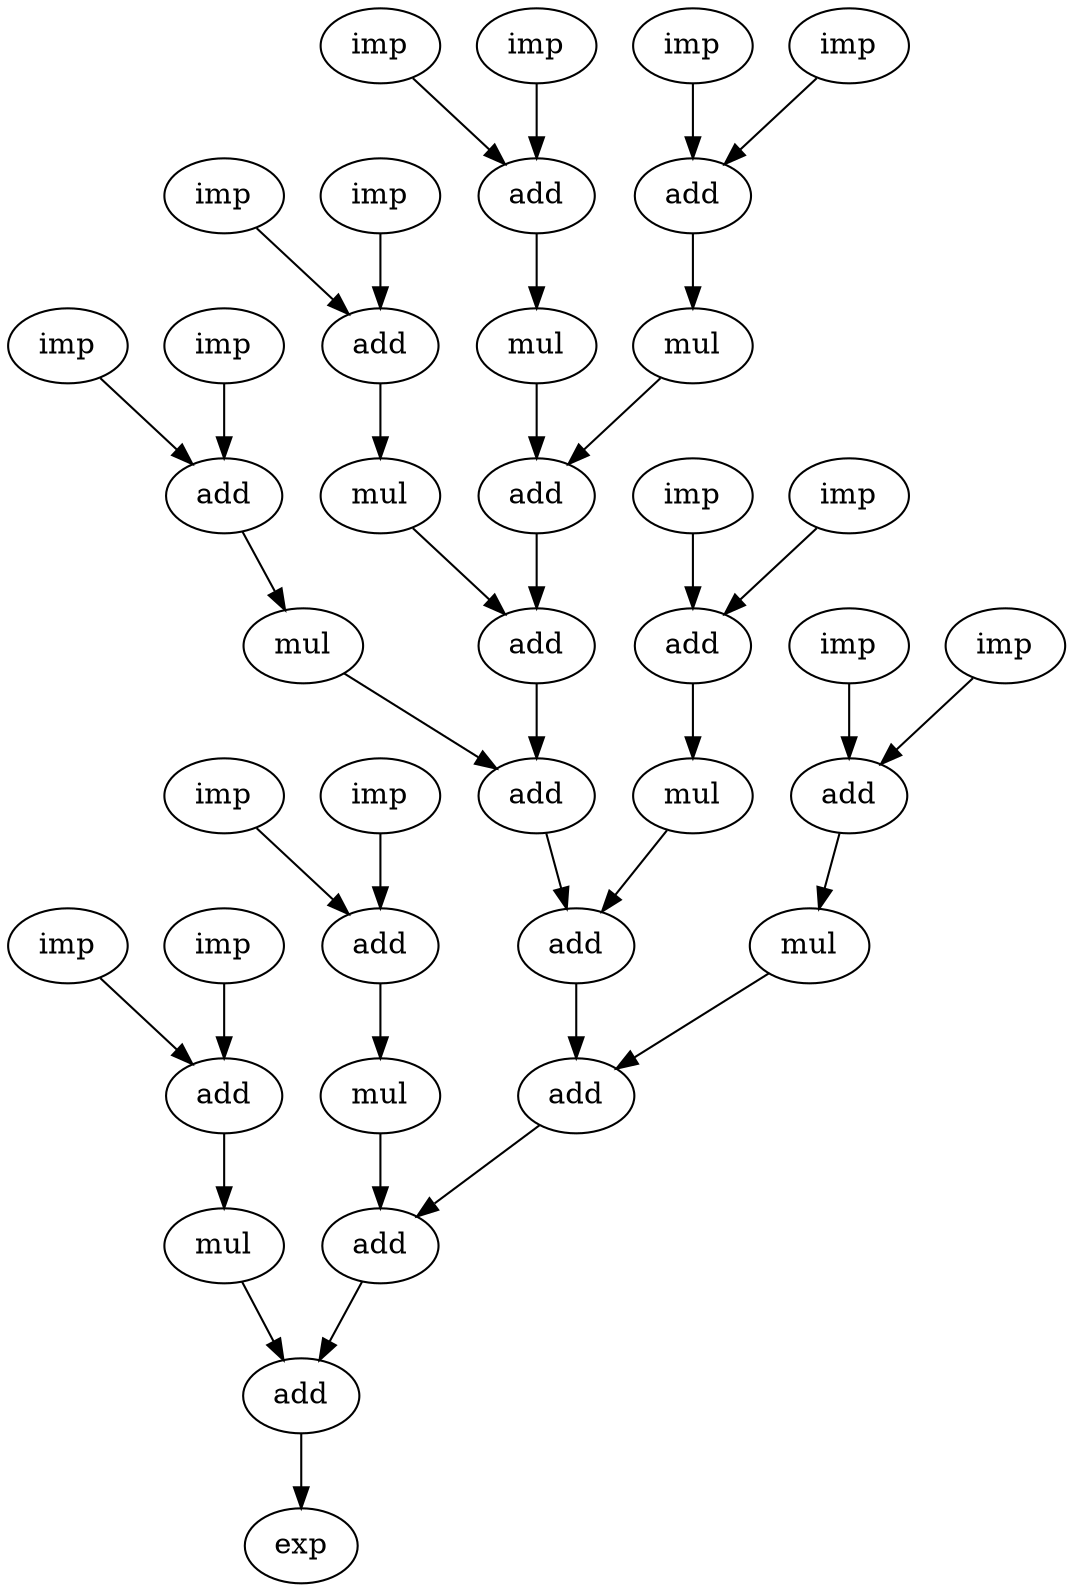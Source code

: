 digraph fir2 {
    9 [label = imp];
    10 [label = imp];
    11 [label = add];
    12 [label = imp];
    13 [label = imp];
    14 [label = add];
    15 [label = imp];
    16 [label = imp];
    17 [label = add];
    18 [label = imp];
    19 [label = imp];
    20 [label = add];
    21 [label = imp];
    22 [label = imp];
    23 [label = add];
    24 [label = imp];
    25 [label = imp];
    26 [label = add];
    27 [label = imp];
    28 [label = imp];
    29 [label = add];
    30 [label = imp];
    31 [label = imp];
    32 [label = add];
    33 [label = mul];
    34 [label = mul];
    35 [label = mul];
    36 [label = mul];
    37 [label = mul];
    38 [label = mul];
    39 [label = mul];
    40 [label = mul];
    41 [label = add];
    42 [label = add];
    43 [label = add];
    44 [label = add];
    45 [label = add];
    46 [label = add];
    47 [label = add];
    48 [label = exp];
    9 -> 11 [name=1];
    10 -> 11 [name=2];
    11 -> 33 [name=3];
    12 -> 14 [name=4];
    13 -> 14 [name=5];
    14 -> 34 [name=6];
    15 -> 17 [name=7];
    16 -> 17 [name=8];
    17 -> 35 [name=9];
    18 -> 20 [name=10];
    19 -> 20 [name=11];
    20 -> 36 [name=12];
    21 -> 23 [name=13];
    22 -> 23 [name=14];
    23 -> 37 [name=15];
    24 -> 26 [name=16];
    25 -> 26 [name=17];
    26 -> 38 [name=18];
    27 -> 29 [name=19];
    28 -> 29 [name=20];
    29 -> 39 [name=21];
    30 -> 32 [name=22];
    31 -> 32 [name=23];
    32 -> 40 [name=24];
    33 -> 41 [name=25];
    34 -> 41 [name=26];
    35 -> 42 [name=27];
    36 -> 43 [name=28];
    37 -> 44 [name=29];
    38 -> 45 [name=30];
    39 -> 46 [name=31];
    40 -> 47 [name=32];
    41 -> 42 [name=33];
    42 -> 43 [name=34];
    43 -> 44 [name=35];
    44 -> 45 [name=36];
    45 -> 46 [name=37];
    46 -> 47 [name=38];
    47 -> 48 [name=39];
}
